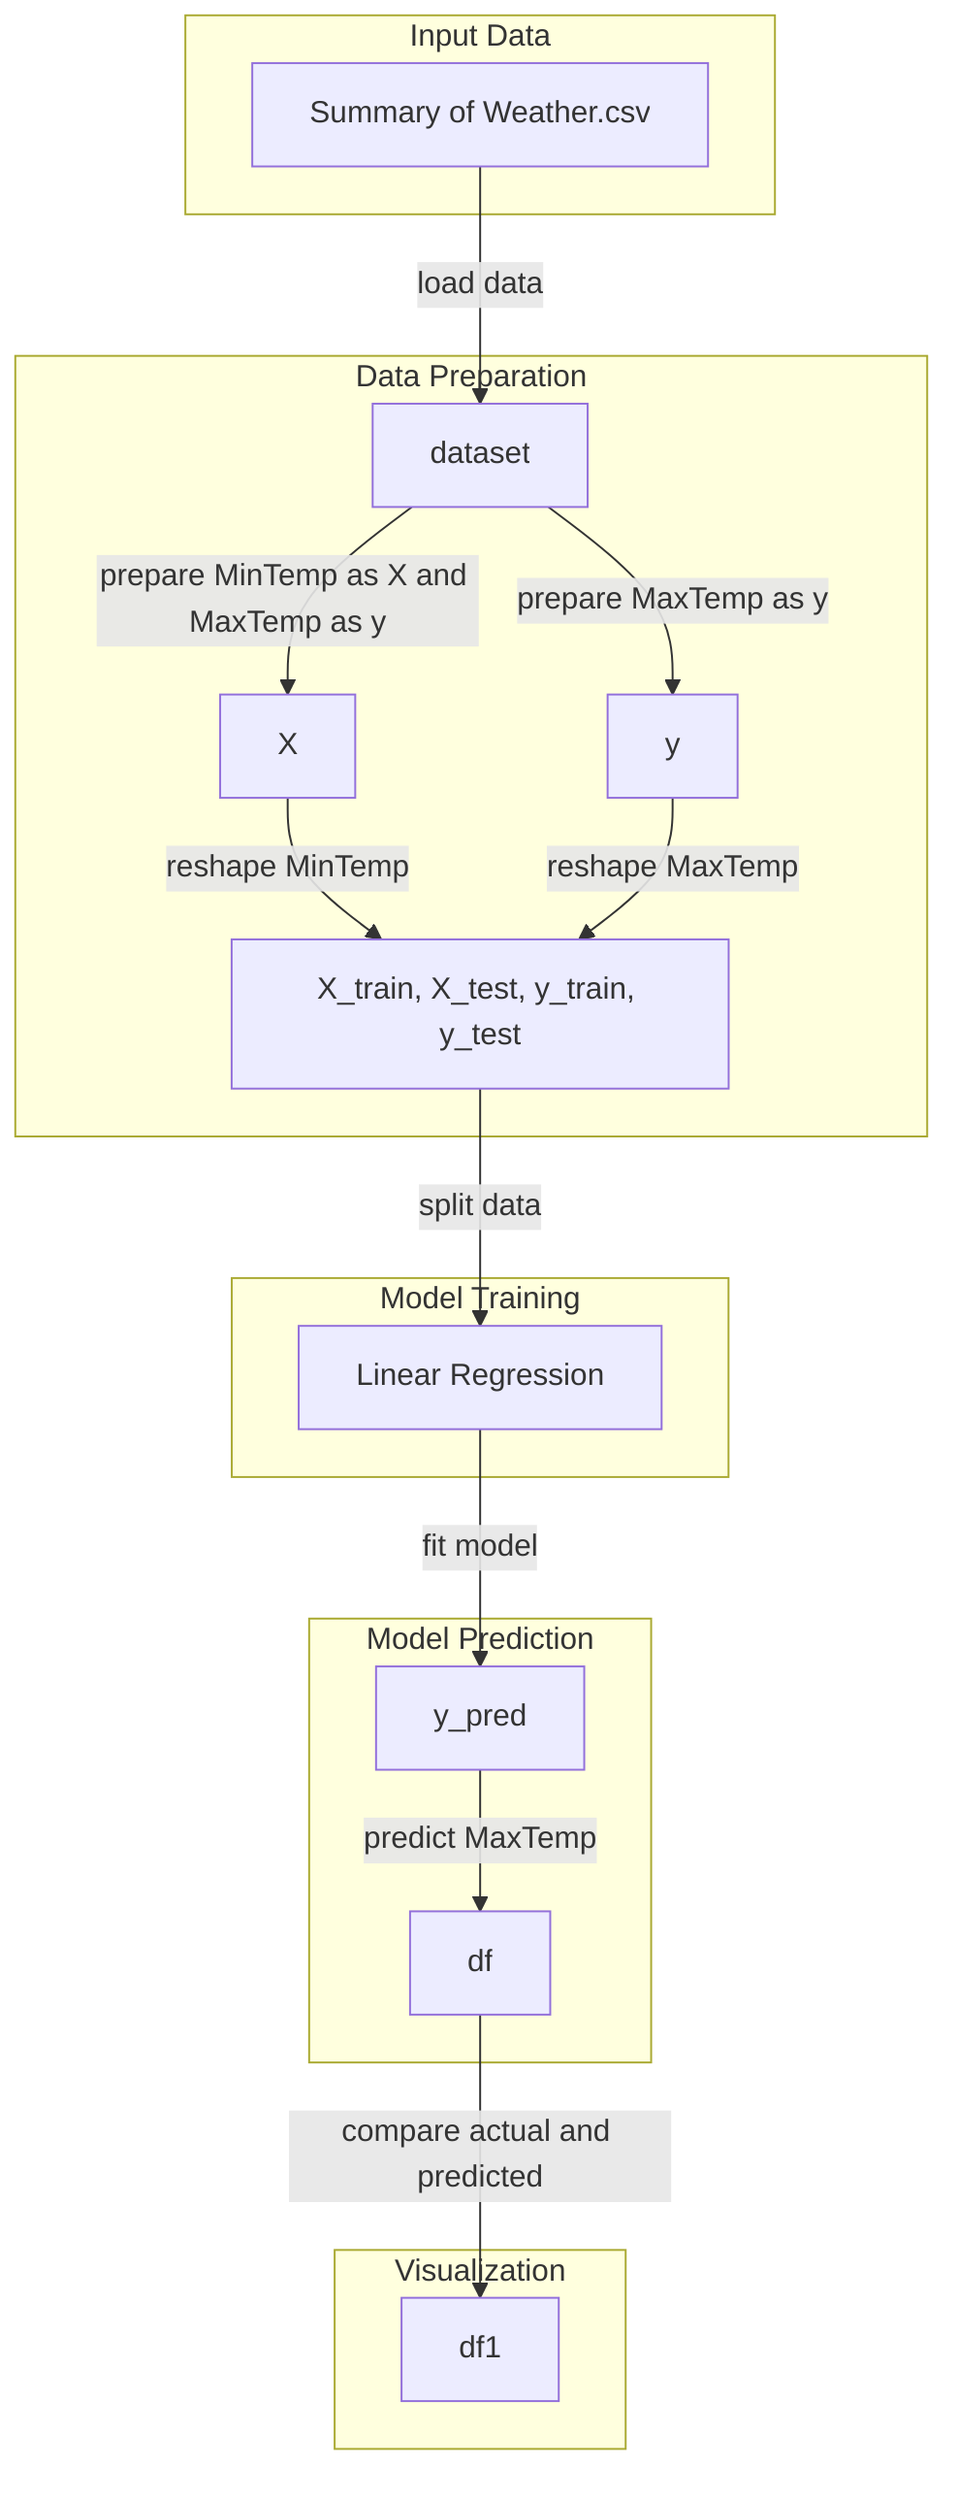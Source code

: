 flowchart TD
    subgraph Data_Input[Input Data]
        A["Summary of Weather.csv"]
    %% Data source for initial weather data
    end
    
    subgraph Data_Preparation[Data Preparation]
        B["dataset"]
        C["X"]
        D["y"]
        E["X_train, X_test, y_train, y_test"]
    %% Variables for data transformation and train-test split
    end
    
    subgraph Model_Training[Model Training]
        F["Linear Regression"]
    %% Linear Regression model used for prediction
    end
    
    subgraph Prediction[Model Prediction]
        G["y_pred"]
        H["df"]
    %% Dataset for prediction results and comparison
    end
    
    subgraph Visualization[Visualization]
        I["df1"]
    %% Table for visualizing first 25 predictions
    end
    
    A -->|"load data"| B
    B -->|"prepare MinTemp as X and MaxTemp as y"| C
    B -->|"prepare MaxTemp as y"| D
    C -->|"reshape MinTemp"| E
    D -->|"reshape MaxTemp"| E
    E -->|"split data"| F
    F -->|"fit model"| G
    G -->|"predict MaxTemp"| H
    H -->|"compare actual and predicted"| I
